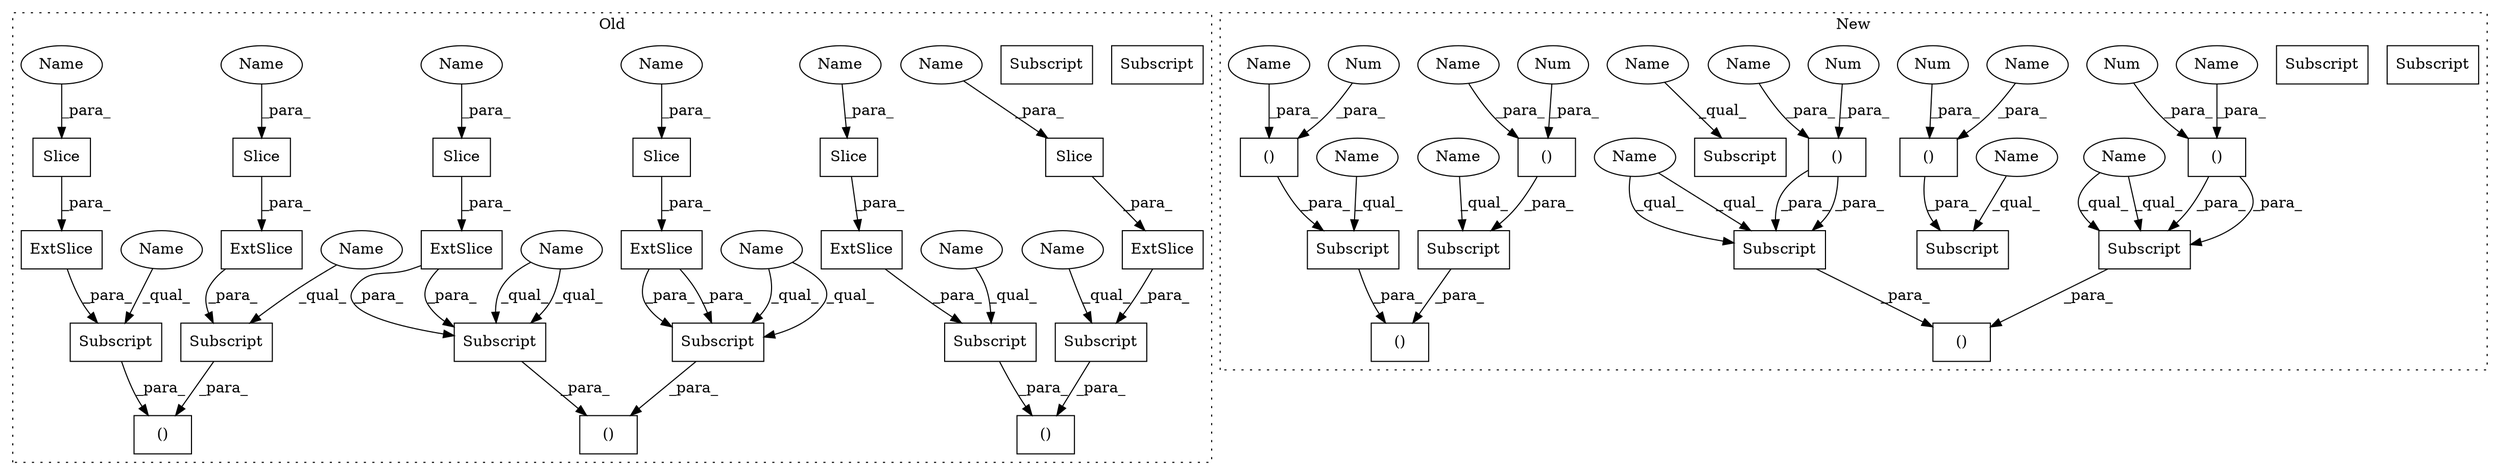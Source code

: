 digraph G {
subgraph cluster0 {
1 [label="Slice" a="80" s="20458" l="1" shape="box"];
3 [label="Subscript" a="63" s="20446,0" l="19,0" shape="box"];
4 [label="ExtSlice" a="85" s="20446" l="7" shape="box"];
6 [label="Slice" a="80" s="20479" l="5" shape="box"];
7 [label="Subscript" a="63" s="20467,0" l="19,0" shape="box"];
8 [label="ExtSlice" a="85" s="20467" l="7" shape="box"];
24 [label="Slice" a="80" s="21249" l="5" shape="box"];
25 [label="ExtSlice" a="85" s="21239" l="7" shape="box"];
26 [label="Slice" a="80" s="20319" l="5" shape="box"];
27 [label="Subscript" a="63" s="20307,0" l="19,0" shape="box"];
28 [label="ExtSlice" a="85" s="20307" l="7" shape="box"];
29 [label="Slice" a="80" s="20298" l="1" shape="box"];
30 [label="ExtSlice" a="85" s="20286" l="7" shape="box"];
31 [label="Subscript" a="63" s="21239,0" l="17,0" shape="box"];
32 [label="()" a="54" s="21237" l="19" shape="box"];
33 [label="Subscript" a="63" s="20286,0" l="19,0" shape="box"];
35 [label="()" a="54" s="20305" l="21" shape="box"];
36 [label="Subscript" a="63" s="21220,0" l="17,0" shape="box"];
37 [label="()" a="54" s="20465" l="21" shape="box"];
38 [label="ExtSlice" a="85" s="21220" l="7" shape="box"];
39 [label="Slice" a="80" s="21230" l="1" shape="box"];
40 [label="Name" a="87" s="20299" l="5" shape="ellipse"];
41 [label="Name" a="87" s="20479" l="5" shape="ellipse"];
42 [label="Name" a="87" s="20319" l="5" shape="ellipse"];
43 [label="Name" a="87" s="20459" l="5" shape="ellipse"];
44 [label="Name" a="87" s="21249" l="5" shape="ellipse"];
45 [label="Name" a="87" s="21231" l="5" shape="ellipse"];
46 [label="Name" a="87" s="21220" l="7" shape="ellipse"];
47 [label="Name" a="87" s="21239" l="7" shape="ellipse"];
48 [label="Subscript" a="63" s="21239,0" l="17,0" shape="box"];
49 [label="Subscript" a="63" s="21220,0" l="17,0" shape="box"];
56 [label="Name" a="87" s="20286" l="7" shape="ellipse"];
57 [label="Name" a="87" s="20307" l="7" shape="ellipse"];
65 [label="Name" a="87" s="20467" l="7" shape="ellipse"];
66 [label="Name" a="87" s="20446" l="7" shape="ellipse"];
label = "Old";
style="dotted";
}
subgraph cluster1 {
2 [label="()" a="54" s="20438" l="2" shape="box"];
5 [label="()" a="54" s="21218" l="2" shape="box"];
9 [label="Subscript" a="63" s="20427,0" l="14,0" shape="box"];
10 [label="()" a="54" s="20304" l="2" shape="box"];
11 [label="Subscript" a="63" s="20443,0" l="14,0" shape="box"];
12 [label="()" a="54" s="20441" l="16" shape="box"];
13 [label="Subscript" a="63" s="20293,0" l="14,0" shape="box"];
14 [label="Subscript" a="63" s="20277,0" l="14,0" shape="box"];
15 [label="()" a="54" s="20454" l="2" shape="box"];
16 [label="Subscript" a="63" s="21207,0" l="14,0" shape="box"];
17 [label="()" a="54" s="21202" l="2" shape="box"];
18 [label="Subscript" a="63" s="21191,0" l="14,0" shape="box"];
19 [label="Num" a="76" s="20439" l="1" shape="ellipse"];
20 [label="Num" a="76" s="20305" l="1" shape="ellipse"];
21 [label="Num" a="76" s="21219" l="1" shape="ellipse"];
22 [label="Num" a="76" s="21203" l="1" shape="ellipse"];
23 [label="Num" a="76" s="20455" l="1" shape="ellipse"];
34 [label="()" a="54" s="21205" l="16" shape="box"];
50 [label="Name" a="87" s="20277" l="7" shape="ellipse"];
51 [label="Name" a="87" s="20293" l="7" shape="ellipse"];
52 [label="Name" a="87" s="21191" l="7" shape="ellipse"];
53 [label="Name" a="87" s="21207" l="7" shape="ellipse"];
54 [label="Subscript" a="63" s="21207,0" l="14,0" shape="box"];
55 [label="Subscript" a="63" s="21191,0" l="14,0" shape="box"];
58 [label="Name" a="87" s="20435" l="3" shape="ellipse"];
59 [label="Name" a="87" s="21199" l="3" shape="ellipse"];
60 [label="Name" a="87" s="21215" l="3" shape="ellipse"];
61 [label="Name" a="87" s="20451" l="3" shape="ellipse"];
62 [label="Name" a="87" s="20301" l="3" shape="ellipse"];
63 [label="Name" a="87" s="20443" l="7" shape="ellipse"];
64 [label="Name" a="87" s="20427" l="7" shape="ellipse"];
label = "New";
style="dotted";
}
1 -> 4 [label="_para_"];
2 -> 9 [label="_para_"];
3 -> 37 [label="_para_"];
4 -> 3 [label="_para_"];
5 -> 54 [label="_para_"];
5 -> 54 [label="_para_"];
6 -> 8 [label="_para_"];
7 -> 37 [label="_para_"];
8 -> 7 [label="_para_"];
9 -> 12 [label="_para_"];
10 -> 13 [label="_para_"];
11 -> 12 [label="_para_"];
15 -> 11 [label="_para_"];
17 -> 55 [label="_para_"];
17 -> 55 [label="_para_"];
19 -> 2 [label="_para_"];
20 -> 10 [label="_para_"];
21 -> 5 [label="_para_"];
22 -> 17 [label="_para_"];
23 -> 15 [label="_para_"];
24 -> 25 [label="_para_"];
25 -> 48 [label="_para_"];
25 -> 48 [label="_para_"];
26 -> 28 [label="_para_"];
27 -> 35 [label="_para_"];
28 -> 27 [label="_para_"];
29 -> 30 [label="_para_"];
30 -> 33 [label="_para_"];
33 -> 35 [label="_para_"];
38 -> 49 [label="_para_"];
38 -> 49 [label="_para_"];
39 -> 38 [label="_para_"];
40 -> 29 [label="_para_"];
41 -> 6 [label="_para_"];
42 -> 26 [label="_para_"];
43 -> 1 [label="_para_"];
44 -> 24 [label="_para_"];
45 -> 39 [label="_para_"];
46 -> 49 [label="_qual_"];
46 -> 49 [label="_qual_"];
47 -> 48 [label="_qual_"];
47 -> 48 [label="_qual_"];
48 -> 32 [label="_para_"];
49 -> 32 [label="_para_"];
50 -> 14 [label="_qual_"];
51 -> 13 [label="_qual_"];
52 -> 55 [label="_qual_"];
52 -> 55 [label="_qual_"];
53 -> 54 [label="_qual_"];
53 -> 54 [label="_qual_"];
54 -> 34 [label="_para_"];
55 -> 34 [label="_para_"];
56 -> 33 [label="_qual_"];
57 -> 27 [label="_qual_"];
58 -> 2 [label="_para_"];
59 -> 17 [label="_para_"];
60 -> 5 [label="_para_"];
61 -> 15 [label="_para_"];
62 -> 10 [label="_para_"];
63 -> 11 [label="_qual_"];
64 -> 9 [label="_qual_"];
65 -> 7 [label="_qual_"];
66 -> 3 [label="_qual_"];
}